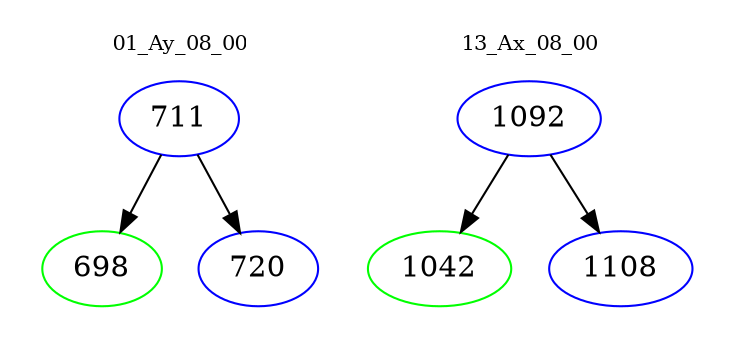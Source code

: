 digraph{
subgraph cluster_0 {
color = white
label = "01_Ay_08_00";
fontsize=10;
T0_711 [label="711", color="blue"]
T0_711 -> T0_698 [color="black"]
T0_698 [label="698", color="green"]
T0_711 -> T0_720 [color="black"]
T0_720 [label="720", color="blue"]
}
subgraph cluster_1 {
color = white
label = "13_Ax_08_00";
fontsize=10;
T1_1092 [label="1092", color="blue"]
T1_1092 -> T1_1042 [color="black"]
T1_1042 [label="1042", color="green"]
T1_1092 -> T1_1108 [color="black"]
T1_1108 [label="1108", color="blue"]
}
}
